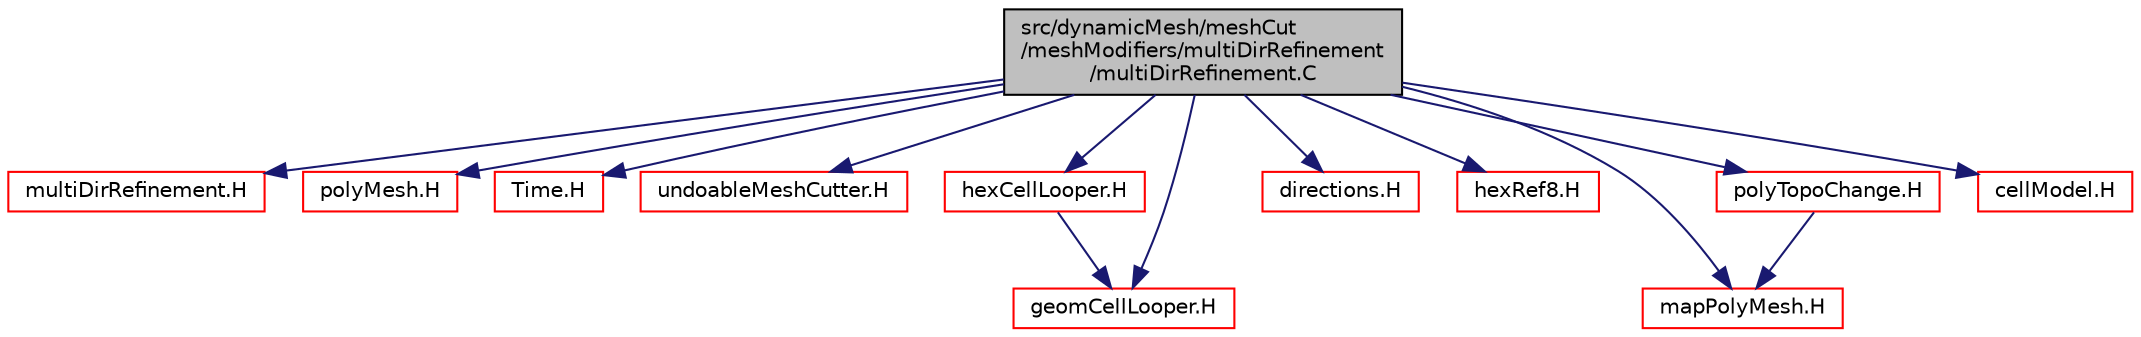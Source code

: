 digraph "src/dynamicMesh/meshCut/meshModifiers/multiDirRefinement/multiDirRefinement.C"
{
  bgcolor="transparent";
  edge [fontname="Helvetica",fontsize="10",labelfontname="Helvetica",labelfontsize="10"];
  node [fontname="Helvetica",fontsize="10",shape=record];
  Node1 [label="src/dynamicMesh/meshCut\l/meshModifiers/multiDirRefinement\l/multiDirRefinement.C",height=0.2,width=0.4,color="black", fillcolor="grey75", style="filled" fontcolor="black"];
  Node1 -> Node2 [color="midnightblue",fontsize="10",style="solid",fontname="Helvetica"];
  Node2 [label="multiDirRefinement.H",height=0.2,width=0.4,color="red",URL="$multiDirRefinement_8H.html"];
  Node1 -> Node3 [color="midnightblue",fontsize="10",style="solid",fontname="Helvetica"];
  Node3 [label="polyMesh.H",height=0.2,width=0.4,color="red",URL="$polyMesh_8H.html"];
  Node1 -> Node4 [color="midnightblue",fontsize="10",style="solid",fontname="Helvetica"];
  Node4 [label="Time.H",height=0.2,width=0.4,color="red",URL="$Time_8H.html"];
  Node1 -> Node5 [color="midnightblue",fontsize="10",style="solid",fontname="Helvetica"];
  Node5 [label="undoableMeshCutter.H",height=0.2,width=0.4,color="red",URL="$undoableMeshCutter_8H.html"];
  Node1 -> Node6 [color="midnightblue",fontsize="10",style="solid",fontname="Helvetica"];
  Node6 [label="hexCellLooper.H",height=0.2,width=0.4,color="red",URL="$hexCellLooper_8H.html"];
  Node6 -> Node7 [color="midnightblue",fontsize="10",style="solid",fontname="Helvetica"];
  Node7 [label="geomCellLooper.H",height=0.2,width=0.4,color="red",URL="$geomCellLooper_8H.html"];
  Node1 -> Node7 [color="midnightblue",fontsize="10",style="solid",fontname="Helvetica"];
  Node1 -> Node8 [color="midnightblue",fontsize="10",style="solid",fontname="Helvetica"];
  Node8 [label="directions.H",height=0.2,width=0.4,color="red",URL="$directions_8H.html"];
  Node1 -> Node9 [color="midnightblue",fontsize="10",style="solid",fontname="Helvetica"];
  Node9 [label="hexRef8.H",height=0.2,width=0.4,color="red",URL="$hexRef8_8H.html"];
  Node1 -> Node10 [color="midnightblue",fontsize="10",style="solid",fontname="Helvetica"];
  Node10 [label="mapPolyMesh.H",height=0.2,width=0.4,color="red",URL="$mapPolyMesh_8H.html"];
  Node1 -> Node11 [color="midnightblue",fontsize="10",style="solid",fontname="Helvetica"];
  Node11 [label="polyTopoChange.H",height=0.2,width=0.4,color="red",URL="$polyTopoChange_8H.html"];
  Node11 -> Node10 [color="midnightblue",fontsize="10",style="solid",fontname="Helvetica"];
  Node1 -> Node12 [color="midnightblue",fontsize="10",style="solid",fontname="Helvetica"];
  Node12 [label="cellModel.H",height=0.2,width=0.4,color="red",URL="$cellModel_8H.html"];
}
